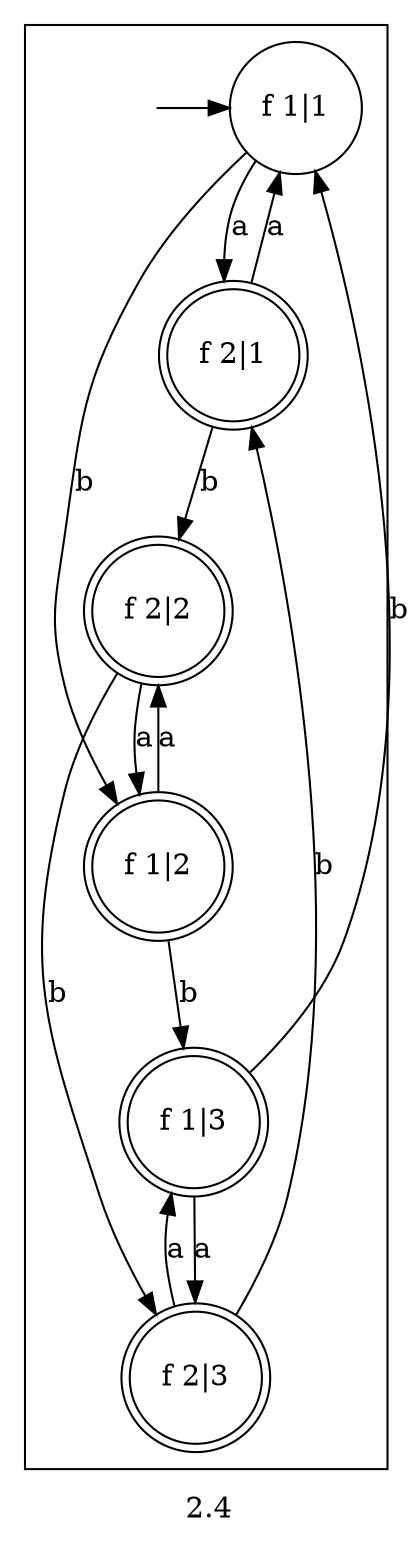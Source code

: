 digraph name {
    label = "2.4";
    node [shape=circle]

    subgraph cluster_1 {
        { rank=same; start  "f 1|1"};
        label = "";

        start  [label="", shape = none]
        start ->  "f 1|1"

        "f 1|1" -> "f 2|1" [label="a"]
        "f 1|2" -> "f 2|2" [label="a"]
        "f 1|3" -> "f 2|3" [label="a"]
        "f 2|1" -> "f 1|1" [label="a"]
        "f 2|2" -> "f 1|2" [label="a"]
        "f 2|3" -> "f 1|3" [label="a"]

        "f 1|1" -> "f 1|2" [label="b"]
        "f 1|2" -> "f 1|3" [label="b"]
        "f 1|3" -> "f 1|1" [label="b"]
        "f 2|1" -> "f 2|2" [label="b"]
        "f 2|2" -> "f 2|3" [label="b"]
        "f 2|3" -> "f 2|1" [label="b"]


        "f 2|2" [shape=doublecircle]
        "f 2|3" [shape=doublecircle]
        "f 2|1" [shape=doublecircle]
        "f 1|2" [shape=doublecircle]
        "f 1|3" [shape=doublecircle]
    }

}